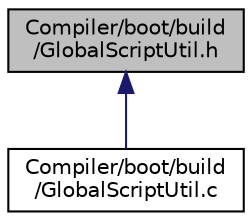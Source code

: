 digraph "Compiler/boot/build/GlobalScriptUtil.h"
{
  edge [fontname="Helvetica",fontsize="10",labelfontname="Helvetica",labelfontsize="10"];
  node [fontname="Helvetica",fontsize="10",shape=record];
  Node6 [label="Compiler/boot/build\l/GlobalScriptUtil.h",height=0.2,width=0.4,color="black", fillcolor="grey75", style="filled", fontcolor="black"];
  Node6 -> Node7 [dir="back",color="midnightblue",fontsize="10",style="solid",fontname="Helvetica"];
  Node7 [label="Compiler/boot/build\l/GlobalScriptUtil.c",height=0.2,width=0.4,color="black", fillcolor="white", style="filled",URL="$dd/d58/_global_script_util_8c.html"];
}
